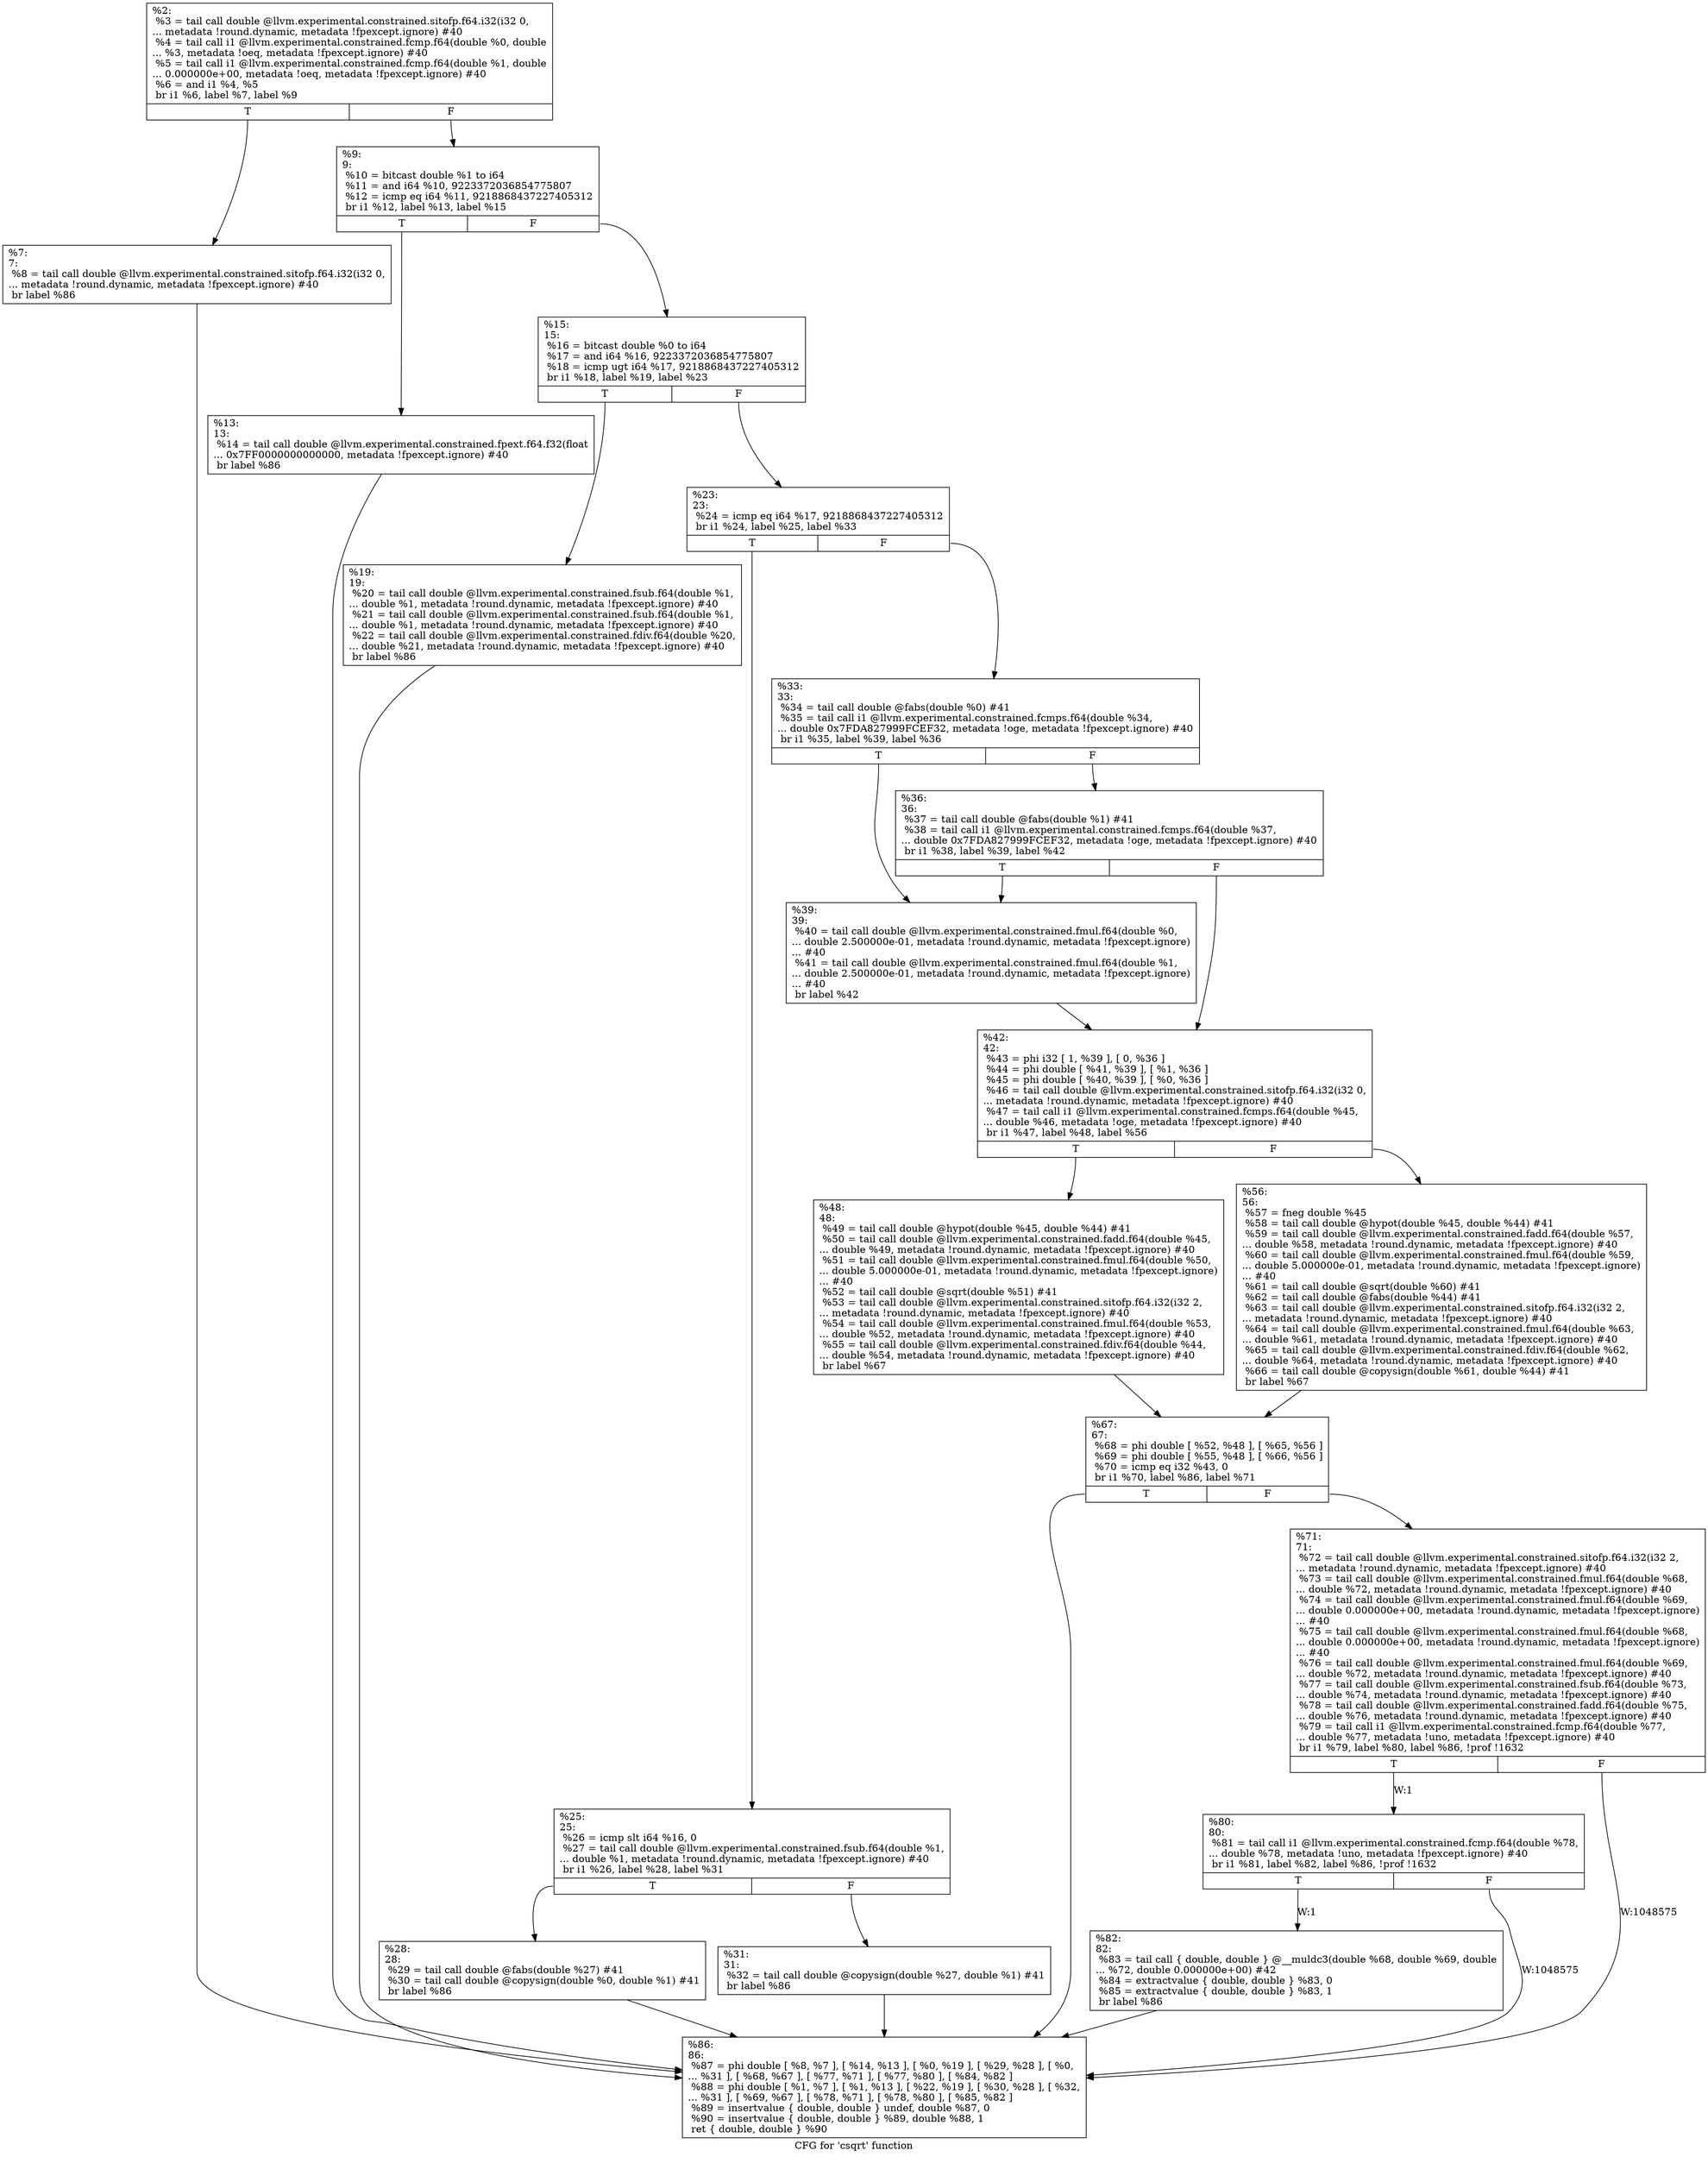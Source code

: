 digraph "CFG for 'csqrt' function" {
	label="CFG for 'csqrt' function";

	Node0x16d9e70 [shape=record,label="{%2:\l  %3 = tail call double @llvm.experimental.constrained.sitofp.f64.i32(i32 0,\l... metadata !round.dynamic, metadata !fpexcept.ignore) #40\l  %4 = tail call i1 @llvm.experimental.constrained.fcmp.f64(double %0, double\l... %3, metadata !oeq, metadata !fpexcept.ignore) #40\l  %5 = tail call i1 @llvm.experimental.constrained.fcmp.f64(double %1, double\l... 0.000000e+00, metadata !oeq, metadata !fpexcept.ignore) #40\l  %6 = and i1 %4, %5\l  br i1 %6, label %7, label %9\l|{<s0>T|<s1>F}}"];
	Node0x16d9e70:s0 -> Node0x16d9ec0;
	Node0x16d9e70:s1 -> Node0x16d9f10;
	Node0x16d9ec0 [shape=record,label="{%7:\l7:                                                \l  %8 = tail call double @llvm.experimental.constrained.sitofp.f64.i32(i32 0,\l... metadata !round.dynamic, metadata !fpexcept.ignore) #40\l  br label %86\l}"];
	Node0x16d9ec0 -> Node0x16da4b0;
	Node0x16d9f10 [shape=record,label="{%9:\l9:                                                \l  %10 = bitcast double %1 to i64\l  %11 = and i64 %10, 9223372036854775807\l  %12 = icmp eq i64 %11, 9218868437227405312\l  br i1 %12, label %13, label %15\l|{<s0>T|<s1>F}}"];
	Node0x16d9f10:s0 -> Node0x16d9f60;
	Node0x16d9f10:s1 -> Node0x16d9fb0;
	Node0x16d9f60 [shape=record,label="{%13:\l13:                                               \l  %14 = tail call double @llvm.experimental.constrained.fpext.f64.f32(float\l... 0x7FF0000000000000, metadata !fpexcept.ignore) #40\l  br label %86\l}"];
	Node0x16d9f60 -> Node0x16da4b0;
	Node0x16d9fb0 [shape=record,label="{%15:\l15:                                               \l  %16 = bitcast double %0 to i64\l  %17 = and i64 %16, 9223372036854775807\l  %18 = icmp ugt i64 %17, 9218868437227405312\l  br i1 %18, label %19, label %23\l|{<s0>T|<s1>F}}"];
	Node0x16d9fb0:s0 -> Node0x16da000;
	Node0x16d9fb0:s1 -> Node0x16da050;
	Node0x16da000 [shape=record,label="{%19:\l19:                                               \l  %20 = tail call double @llvm.experimental.constrained.fsub.f64(double %1,\l... double %1, metadata !round.dynamic, metadata !fpexcept.ignore) #40\l  %21 = tail call double @llvm.experimental.constrained.fsub.f64(double %1,\l... double %1, metadata !round.dynamic, metadata !fpexcept.ignore) #40\l  %22 = tail call double @llvm.experimental.constrained.fdiv.f64(double %20,\l... double %21, metadata !round.dynamic, metadata !fpexcept.ignore) #40\l  br label %86\l}"];
	Node0x16da000 -> Node0x16da4b0;
	Node0x16da050 [shape=record,label="{%23:\l23:                                               \l  %24 = icmp eq i64 %17, 9218868437227405312\l  br i1 %24, label %25, label %33\l|{<s0>T|<s1>F}}"];
	Node0x16da050:s0 -> Node0x16da0a0;
	Node0x16da050:s1 -> Node0x16da190;
	Node0x16da0a0 [shape=record,label="{%25:\l25:                                               \l  %26 = icmp slt i64 %16, 0\l  %27 = tail call double @llvm.experimental.constrained.fsub.f64(double %1,\l... double %1, metadata !round.dynamic, metadata !fpexcept.ignore) #40\l  br i1 %26, label %28, label %31\l|{<s0>T|<s1>F}}"];
	Node0x16da0a0:s0 -> Node0x16da0f0;
	Node0x16da0a0:s1 -> Node0x16da140;
	Node0x16da0f0 [shape=record,label="{%28:\l28:                                               \l  %29 = tail call double @fabs(double %27) #41\l  %30 = tail call double @copysign(double %0, double %1) #41\l  br label %86\l}"];
	Node0x16da0f0 -> Node0x16da4b0;
	Node0x16da140 [shape=record,label="{%31:\l31:                                               \l  %32 = tail call double @copysign(double %27, double %1) #41\l  br label %86\l}"];
	Node0x16da140 -> Node0x16da4b0;
	Node0x16da190 [shape=record,label="{%33:\l33:                                               \l  %34 = tail call double @fabs(double %0) #41\l  %35 = tail call i1 @llvm.experimental.constrained.fcmps.f64(double %34,\l... double 0x7FDA827999FCEF32, metadata !oge, metadata !fpexcept.ignore) #40\l  br i1 %35, label %39, label %36\l|{<s0>T|<s1>F}}"];
	Node0x16da190:s0 -> Node0x16da230;
	Node0x16da190:s1 -> Node0x16da1e0;
	Node0x16da1e0 [shape=record,label="{%36:\l36:                                               \l  %37 = tail call double @fabs(double %1) #41\l  %38 = tail call i1 @llvm.experimental.constrained.fcmps.f64(double %37,\l... double 0x7FDA827999FCEF32, metadata !oge, metadata !fpexcept.ignore) #40\l  br i1 %38, label %39, label %42\l|{<s0>T|<s1>F}}"];
	Node0x16da1e0:s0 -> Node0x16da230;
	Node0x16da1e0:s1 -> Node0x16da280;
	Node0x16da230 [shape=record,label="{%39:\l39:                                               \l  %40 = tail call double @llvm.experimental.constrained.fmul.f64(double %0,\l... double 2.500000e-01, metadata !round.dynamic, metadata !fpexcept.ignore)\l... #40\l  %41 = tail call double @llvm.experimental.constrained.fmul.f64(double %1,\l... double 2.500000e-01, metadata !round.dynamic, metadata !fpexcept.ignore)\l... #40\l  br label %42\l}"];
	Node0x16da230 -> Node0x16da280;
	Node0x16da280 [shape=record,label="{%42:\l42:                                               \l  %43 = phi i32 [ 1, %39 ], [ 0, %36 ]\l  %44 = phi double [ %41, %39 ], [ %1, %36 ]\l  %45 = phi double [ %40, %39 ], [ %0, %36 ]\l  %46 = tail call double @llvm.experimental.constrained.sitofp.f64.i32(i32 0,\l... metadata !round.dynamic, metadata !fpexcept.ignore) #40\l  %47 = tail call i1 @llvm.experimental.constrained.fcmps.f64(double %45,\l... double %46, metadata !oge, metadata !fpexcept.ignore) #40\l  br i1 %47, label %48, label %56\l|{<s0>T|<s1>F}}"];
	Node0x16da280:s0 -> Node0x16da2d0;
	Node0x16da280:s1 -> Node0x16da320;
	Node0x16da2d0 [shape=record,label="{%48:\l48:                                               \l  %49 = tail call double @hypot(double %45, double %44) #41\l  %50 = tail call double @llvm.experimental.constrained.fadd.f64(double %45,\l... double %49, metadata !round.dynamic, metadata !fpexcept.ignore) #40\l  %51 = tail call double @llvm.experimental.constrained.fmul.f64(double %50,\l... double 5.000000e-01, metadata !round.dynamic, metadata !fpexcept.ignore)\l... #40\l  %52 = tail call double @sqrt(double %51) #41\l  %53 = tail call double @llvm.experimental.constrained.sitofp.f64.i32(i32 2,\l... metadata !round.dynamic, metadata !fpexcept.ignore) #40\l  %54 = tail call double @llvm.experimental.constrained.fmul.f64(double %53,\l... double %52, metadata !round.dynamic, metadata !fpexcept.ignore) #40\l  %55 = tail call double @llvm.experimental.constrained.fdiv.f64(double %44,\l... double %54, metadata !round.dynamic, metadata !fpexcept.ignore) #40\l  br label %67\l}"];
	Node0x16da2d0 -> Node0x16da370;
	Node0x16da320 [shape=record,label="{%56:\l56:                                               \l  %57 = fneg double %45\l  %58 = tail call double @hypot(double %45, double %44) #41\l  %59 = tail call double @llvm.experimental.constrained.fadd.f64(double %57,\l... double %58, metadata !round.dynamic, metadata !fpexcept.ignore) #40\l  %60 = tail call double @llvm.experimental.constrained.fmul.f64(double %59,\l... double 5.000000e-01, metadata !round.dynamic, metadata !fpexcept.ignore)\l... #40\l  %61 = tail call double @sqrt(double %60) #41\l  %62 = tail call double @fabs(double %44) #41\l  %63 = tail call double @llvm.experimental.constrained.sitofp.f64.i32(i32 2,\l... metadata !round.dynamic, metadata !fpexcept.ignore) #40\l  %64 = tail call double @llvm.experimental.constrained.fmul.f64(double %63,\l... double %61, metadata !round.dynamic, metadata !fpexcept.ignore) #40\l  %65 = tail call double @llvm.experimental.constrained.fdiv.f64(double %62,\l... double %64, metadata !round.dynamic, metadata !fpexcept.ignore) #40\l  %66 = tail call double @copysign(double %61, double %44) #41\l  br label %67\l}"];
	Node0x16da320 -> Node0x16da370;
	Node0x16da370 [shape=record,label="{%67:\l67:                                               \l  %68 = phi double [ %52, %48 ], [ %65, %56 ]\l  %69 = phi double [ %55, %48 ], [ %66, %56 ]\l  %70 = icmp eq i32 %43, 0\l  br i1 %70, label %86, label %71\l|{<s0>T|<s1>F}}"];
	Node0x16da370:s0 -> Node0x16da4b0;
	Node0x16da370:s1 -> Node0x16da3c0;
	Node0x16da3c0 [shape=record,label="{%71:\l71:                                               \l  %72 = tail call double @llvm.experimental.constrained.sitofp.f64.i32(i32 2,\l... metadata !round.dynamic, metadata !fpexcept.ignore) #40\l  %73 = tail call double @llvm.experimental.constrained.fmul.f64(double %68,\l... double %72, metadata !round.dynamic, metadata !fpexcept.ignore) #40\l  %74 = tail call double @llvm.experimental.constrained.fmul.f64(double %69,\l... double 0.000000e+00, metadata !round.dynamic, metadata !fpexcept.ignore)\l... #40\l  %75 = tail call double @llvm.experimental.constrained.fmul.f64(double %68,\l... double 0.000000e+00, metadata !round.dynamic, metadata !fpexcept.ignore)\l... #40\l  %76 = tail call double @llvm.experimental.constrained.fmul.f64(double %69,\l... double %72, metadata !round.dynamic, metadata !fpexcept.ignore) #40\l  %77 = tail call double @llvm.experimental.constrained.fsub.f64(double %73,\l... double %74, metadata !round.dynamic, metadata !fpexcept.ignore) #40\l  %78 = tail call double @llvm.experimental.constrained.fadd.f64(double %75,\l... double %76, metadata !round.dynamic, metadata !fpexcept.ignore) #40\l  %79 = tail call i1 @llvm.experimental.constrained.fcmp.f64(double %77,\l... double %77, metadata !uno, metadata !fpexcept.ignore) #40\l  br i1 %79, label %80, label %86, !prof !1632\l|{<s0>T|<s1>F}}"];
	Node0x16da3c0:s0 -> Node0x16da410[label="W:1"];
	Node0x16da3c0:s1 -> Node0x16da4b0[label="W:1048575"];
	Node0x16da410 [shape=record,label="{%80:\l80:                                               \l  %81 = tail call i1 @llvm.experimental.constrained.fcmp.f64(double %78,\l... double %78, metadata !uno, metadata !fpexcept.ignore) #40\l  br i1 %81, label %82, label %86, !prof !1632\l|{<s0>T|<s1>F}}"];
	Node0x16da410:s0 -> Node0x16da460[label="W:1"];
	Node0x16da410:s1 -> Node0x16da4b0[label="W:1048575"];
	Node0x16da460 [shape=record,label="{%82:\l82:                                               \l  %83 = tail call \{ double, double \} @__muldc3(double %68, double %69, double\l... %72, double 0.000000e+00) #42\l  %84 = extractvalue \{ double, double \} %83, 0\l  %85 = extractvalue \{ double, double \} %83, 1\l  br label %86\l}"];
	Node0x16da460 -> Node0x16da4b0;
	Node0x16da4b0 [shape=record,label="{%86:\l86:                                               \l  %87 = phi double [ %8, %7 ], [ %14, %13 ], [ %0, %19 ], [ %29, %28 ], [ %0,\l... %31 ], [ %68, %67 ], [ %77, %71 ], [ %77, %80 ], [ %84, %82 ]\l  %88 = phi double [ %1, %7 ], [ %1, %13 ], [ %22, %19 ], [ %30, %28 ], [ %32,\l... %31 ], [ %69, %67 ], [ %78, %71 ], [ %78, %80 ], [ %85, %82 ]\l  %89 = insertvalue \{ double, double \} undef, double %87, 0\l  %90 = insertvalue \{ double, double \} %89, double %88, 1\l  ret \{ double, double \} %90\l}"];
}
